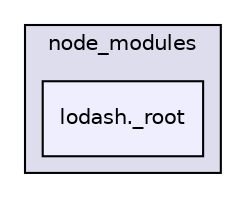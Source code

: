 digraph "gulp-src/node_modules/gulp/node_modules/gulp-util/node_modules/lodash.template/node_modules/lodash.escape/node_modules/lodash._root" {
  compound=true
  node [ fontsize="10", fontname="Helvetica"];
  edge [ labelfontsize="10", labelfontname="Helvetica"];
  subgraph clusterdir_0892c345fc46c490917f8b75929d7c5e {
    graph [ bgcolor="#ddddee", pencolor="black", label="node_modules" fontname="Helvetica", fontsize="10", URL="dir_0892c345fc46c490917f8b75929d7c5e.html"]
  dir_25e487cbdfb926198e868e530e491b2a [shape=box, label="lodash._root", style="filled", fillcolor="#eeeeff", pencolor="black", URL="dir_25e487cbdfb926198e868e530e491b2a.html"];
  }
}
